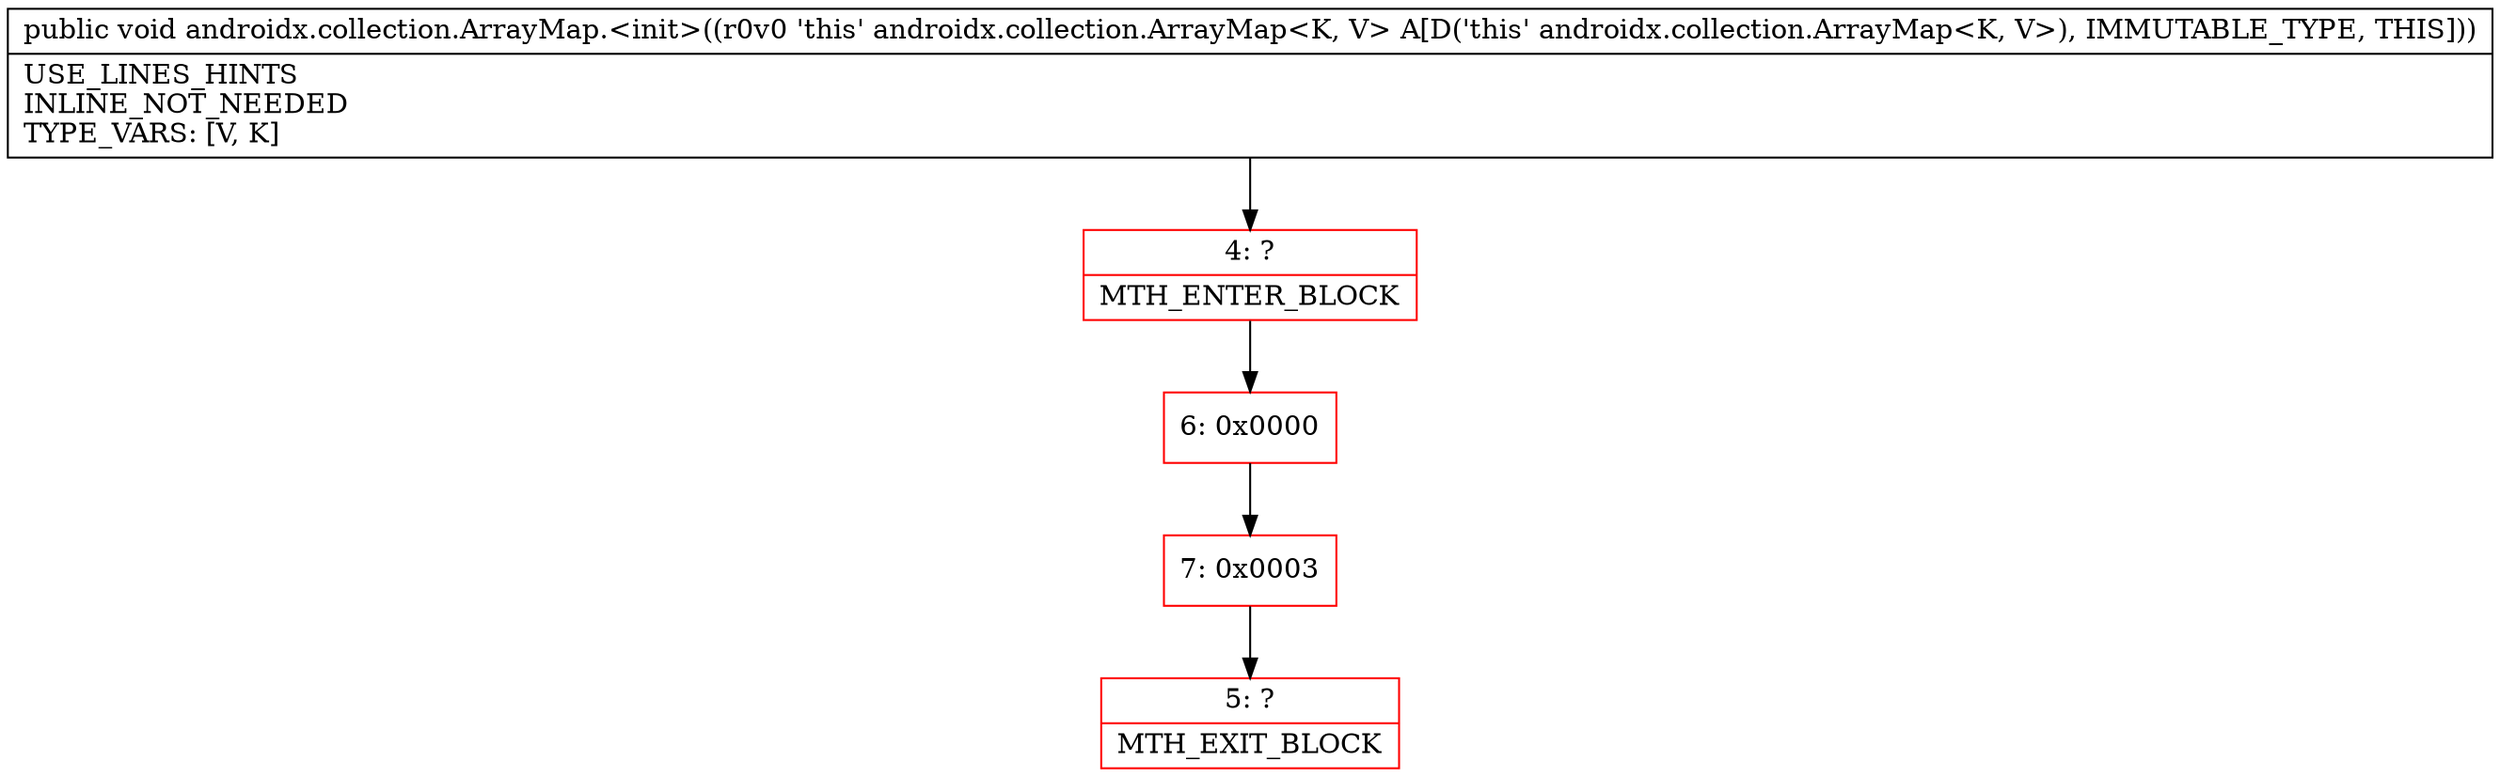 digraph "CFG forandroidx.collection.ArrayMap.\<init\>()V" {
subgraph cluster_Region_29072737 {
label = "R(0)";
node [shape=record,color=blue];
}
Node_4 [shape=record,color=red,label="{4\:\ ?|MTH_ENTER_BLOCK\l}"];
Node_6 [shape=record,color=red,label="{6\:\ 0x0000}"];
Node_7 [shape=record,color=red,label="{7\:\ 0x0003}"];
Node_5 [shape=record,color=red,label="{5\:\ ?|MTH_EXIT_BLOCK\l}"];
MethodNode[shape=record,label="{public void androidx.collection.ArrayMap.\<init\>((r0v0 'this' androidx.collection.ArrayMap\<K, V\> A[D('this' androidx.collection.ArrayMap\<K, V\>), IMMUTABLE_TYPE, THIS]))  | USE_LINES_HINTS\lINLINE_NOT_NEEDED\lTYPE_VARS: [V, K]\l}"];
MethodNode -> Node_4;Node_4 -> Node_6;
Node_6 -> Node_7;
Node_7 -> Node_5;
}

